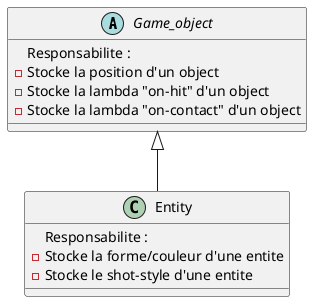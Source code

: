 @startuml

abstract Game_object
{
	Responsabilite :
	- Stocke la position d'un object
	- Stocke la lambda "on-hit" d'un object
	- Stocke la lambda "on-contact" d'un object
}

class Entity
{
	Responsabilite :
	- Stocke la forme/couleur d'une entite
	- Stocke le shot-style d'une entite
}

Game_object <|-- Entity

@enduml